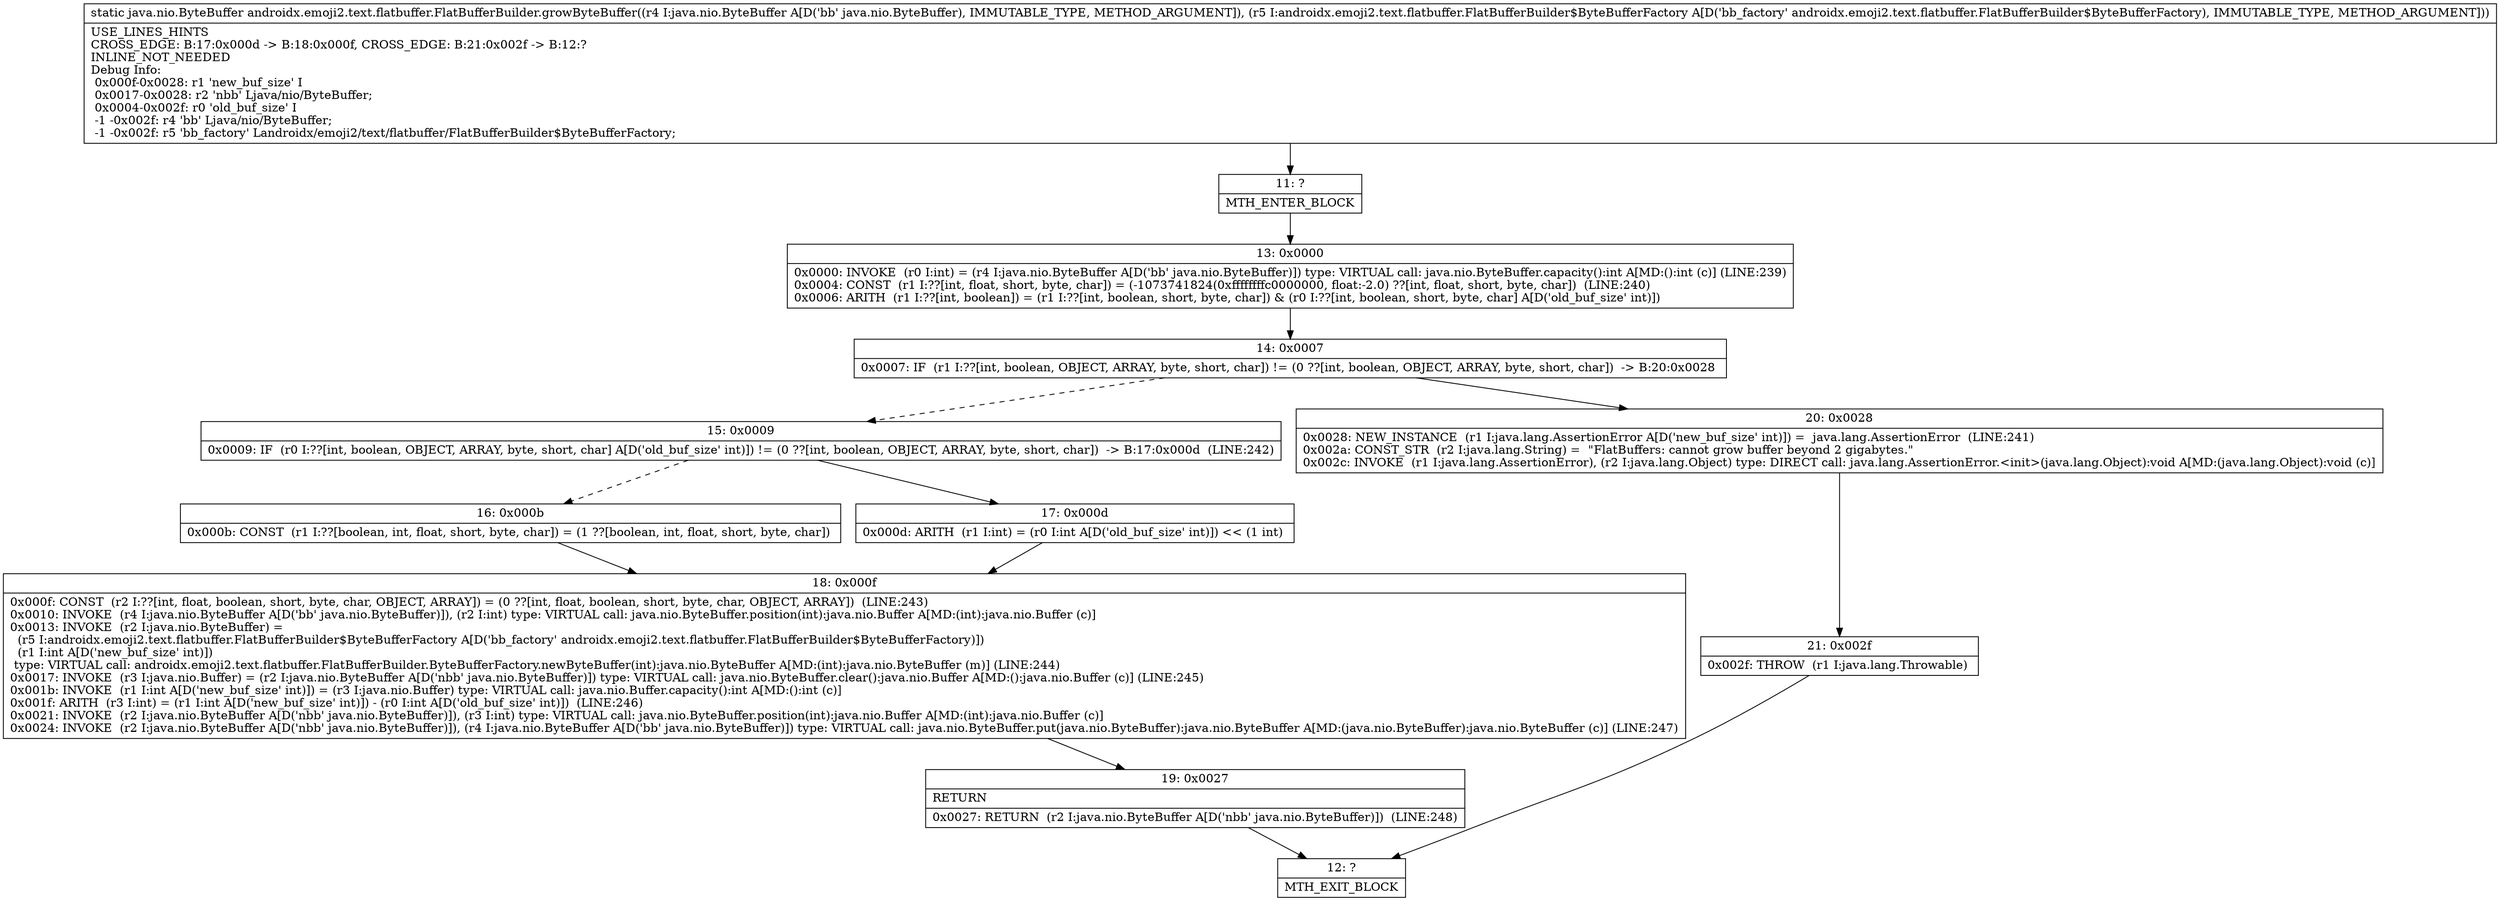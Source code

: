digraph "CFG forandroidx.emoji2.text.flatbuffer.FlatBufferBuilder.growByteBuffer(Ljava\/nio\/ByteBuffer;Landroidx\/emoji2\/text\/flatbuffer\/FlatBufferBuilder$ByteBufferFactory;)Ljava\/nio\/ByteBuffer;" {
Node_11 [shape=record,label="{11\:\ ?|MTH_ENTER_BLOCK\l}"];
Node_13 [shape=record,label="{13\:\ 0x0000|0x0000: INVOKE  (r0 I:int) = (r4 I:java.nio.ByteBuffer A[D('bb' java.nio.ByteBuffer)]) type: VIRTUAL call: java.nio.ByteBuffer.capacity():int A[MD:():int (c)] (LINE:239)\l0x0004: CONST  (r1 I:??[int, float, short, byte, char]) = (\-1073741824(0xffffffffc0000000, float:\-2.0) ??[int, float, short, byte, char])  (LINE:240)\l0x0006: ARITH  (r1 I:??[int, boolean]) = (r1 I:??[int, boolean, short, byte, char]) & (r0 I:??[int, boolean, short, byte, char] A[D('old_buf_size' int)]) \l}"];
Node_14 [shape=record,label="{14\:\ 0x0007|0x0007: IF  (r1 I:??[int, boolean, OBJECT, ARRAY, byte, short, char]) != (0 ??[int, boolean, OBJECT, ARRAY, byte, short, char])  \-\> B:20:0x0028 \l}"];
Node_15 [shape=record,label="{15\:\ 0x0009|0x0009: IF  (r0 I:??[int, boolean, OBJECT, ARRAY, byte, short, char] A[D('old_buf_size' int)]) != (0 ??[int, boolean, OBJECT, ARRAY, byte, short, char])  \-\> B:17:0x000d  (LINE:242)\l}"];
Node_16 [shape=record,label="{16\:\ 0x000b|0x000b: CONST  (r1 I:??[boolean, int, float, short, byte, char]) = (1 ??[boolean, int, float, short, byte, char]) \l}"];
Node_18 [shape=record,label="{18\:\ 0x000f|0x000f: CONST  (r2 I:??[int, float, boolean, short, byte, char, OBJECT, ARRAY]) = (0 ??[int, float, boolean, short, byte, char, OBJECT, ARRAY])  (LINE:243)\l0x0010: INVOKE  (r4 I:java.nio.ByteBuffer A[D('bb' java.nio.ByteBuffer)]), (r2 I:int) type: VIRTUAL call: java.nio.ByteBuffer.position(int):java.nio.Buffer A[MD:(int):java.nio.Buffer (c)]\l0x0013: INVOKE  (r2 I:java.nio.ByteBuffer) = \l  (r5 I:androidx.emoji2.text.flatbuffer.FlatBufferBuilder$ByteBufferFactory A[D('bb_factory' androidx.emoji2.text.flatbuffer.FlatBufferBuilder$ByteBufferFactory)])\l  (r1 I:int A[D('new_buf_size' int)])\l type: VIRTUAL call: androidx.emoji2.text.flatbuffer.FlatBufferBuilder.ByteBufferFactory.newByteBuffer(int):java.nio.ByteBuffer A[MD:(int):java.nio.ByteBuffer (m)] (LINE:244)\l0x0017: INVOKE  (r3 I:java.nio.Buffer) = (r2 I:java.nio.ByteBuffer A[D('nbb' java.nio.ByteBuffer)]) type: VIRTUAL call: java.nio.ByteBuffer.clear():java.nio.Buffer A[MD:():java.nio.Buffer (c)] (LINE:245)\l0x001b: INVOKE  (r1 I:int A[D('new_buf_size' int)]) = (r3 I:java.nio.Buffer) type: VIRTUAL call: java.nio.Buffer.capacity():int A[MD:():int (c)]\l0x001f: ARITH  (r3 I:int) = (r1 I:int A[D('new_buf_size' int)]) \- (r0 I:int A[D('old_buf_size' int)])  (LINE:246)\l0x0021: INVOKE  (r2 I:java.nio.ByteBuffer A[D('nbb' java.nio.ByteBuffer)]), (r3 I:int) type: VIRTUAL call: java.nio.ByteBuffer.position(int):java.nio.Buffer A[MD:(int):java.nio.Buffer (c)]\l0x0024: INVOKE  (r2 I:java.nio.ByteBuffer A[D('nbb' java.nio.ByteBuffer)]), (r4 I:java.nio.ByteBuffer A[D('bb' java.nio.ByteBuffer)]) type: VIRTUAL call: java.nio.ByteBuffer.put(java.nio.ByteBuffer):java.nio.ByteBuffer A[MD:(java.nio.ByteBuffer):java.nio.ByteBuffer (c)] (LINE:247)\l}"];
Node_19 [shape=record,label="{19\:\ 0x0027|RETURN\l|0x0027: RETURN  (r2 I:java.nio.ByteBuffer A[D('nbb' java.nio.ByteBuffer)])  (LINE:248)\l}"];
Node_12 [shape=record,label="{12\:\ ?|MTH_EXIT_BLOCK\l}"];
Node_17 [shape=record,label="{17\:\ 0x000d|0x000d: ARITH  (r1 I:int) = (r0 I:int A[D('old_buf_size' int)]) \<\< (1 int) \l}"];
Node_20 [shape=record,label="{20\:\ 0x0028|0x0028: NEW_INSTANCE  (r1 I:java.lang.AssertionError A[D('new_buf_size' int)]) =  java.lang.AssertionError  (LINE:241)\l0x002a: CONST_STR  (r2 I:java.lang.String) =  \"FlatBuffers: cannot grow buffer beyond 2 gigabytes.\" \l0x002c: INVOKE  (r1 I:java.lang.AssertionError), (r2 I:java.lang.Object) type: DIRECT call: java.lang.AssertionError.\<init\>(java.lang.Object):void A[MD:(java.lang.Object):void (c)]\l}"];
Node_21 [shape=record,label="{21\:\ 0x002f|0x002f: THROW  (r1 I:java.lang.Throwable) \l}"];
MethodNode[shape=record,label="{static java.nio.ByteBuffer androidx.emoji2.text.flatbuffer.FlatBufferBuilder.growByteBuffer((r4 I:java.nio.ByteBuffer A[D('bb' java.nio.ByteBuffer), IMMUTABLE_TYPE, METHOD_ARGUMENT]), (r5 I:androidx.emoji2.text.flatbuffer.FlatBufferBuilder$ByteBufferFactory A[D('bb_factory' androidx.emoji2.text.flatbuffer.FlatBufferBuilder$ByteBufferFactory), IMMUTABLE_TYPE, METHOD_ARGUMENT]))  | USE_LINES_HINTS\lCROSS_EDGE: B:17:0x000d \-\> B:18:0x000f, CROSS_EDGE: B:21:0x002f \-\> B:12:?\lINLINE_NOT_NEEDED\lDebug Info:\l  0x000f\-0x0028: r1 'new_buf_size' I\l  0x0017\-0x0028: r2 'nbb' Ljava\/nio\/ByteBuffer;\l  0x0004\-0x002f: r0 'old_buf_size' I\l  \-1 \-0x002f: r4 'bb' Ljava\/nio\/ByteBuffer;\l  \-1 \-0x002f: r5 'bb_factory' Landroidx\/emoji2\/text\/flatbuffer\/FlatBufferBuilder$ByteBufferFactory;\l}"];
MethodNode -> Node_11;Node_11 -> Node_13;
Node_13 -> Node_14;
Node_14 -> Node_15[style=dashed];
Node_14 -> Node_20;
Node_15 -> Node_16[style=dashed];
Node_15 -> Node_17;
Node_16 -> Node_18;
Node_18 -> Node_19;
Node_19 -> Node_12;
Node_17 -> Node_18;
Node_20 -> Node_21;
Node_21 -> Node_12;
}

